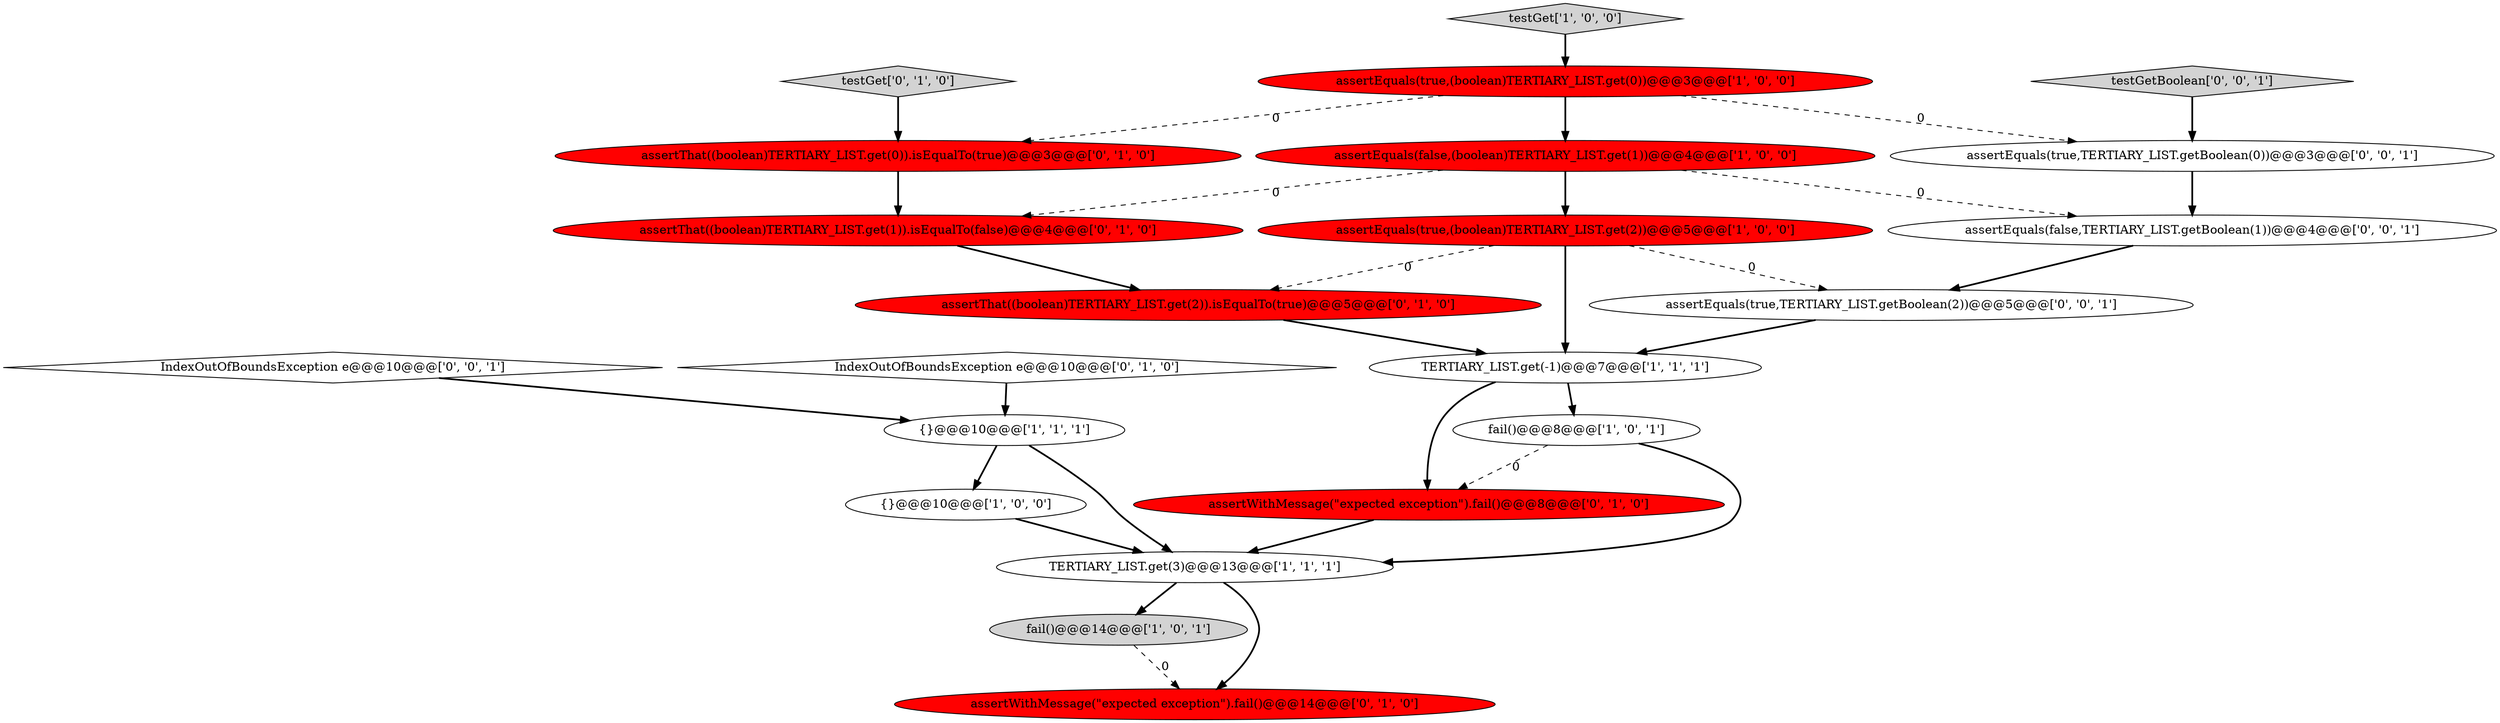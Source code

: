 digraph {
14 [style = filled, label = "assertThat((boolean)TERTIARY_LIST.get(1)).isEqualTo(false)@@@4@@@['0', '1', '0']", fillcolor = red, shape = ellipse image = "AAA1AAABBB2BBB"];
5 [style = filled, label = "TERTIARY_LIST.get(3)@@@13@@@['1', '1', '1']", fillcolor = white, shape = ellipse image = "AAA0AAABBB1BBB"];
1 [style = filled, label = "{}@@@10@@@['1', '0', '0']", fillcolor = white, shape = ellipse image = "AAA0AAABBB1BBB"];
17 [style = filled, label = "IndexOutOfBoundsException e@@@10@@@['0', '0', '1']", fillcolor = white, shape = diamond image = "AAA0AAABBB3BBB"];
9 [style = filled, label = "assertEquals(true,(boolean)TERTIARY_LIST.get(2))@@@5@@@['1', '0', '0']", fillcolor = red, shape = ellipse image = "AAA1AAABBB1BBB"];
2 [style = filled, label = "assertEquals(true,(boolean)TERTIARY_LIST.get(0))@@@3@@@['1', '0', '0']", fillcolor = red, shape = ellipse image = "AAA1AAABBB1BBB"];
12 [style = filled, label = "assertThat((boolean)TERTIARY_LIST.get(2)).isEqualTo(true)@@@5@@@['0', '1', '0']", fillcolor = red, shape = ellipse image = "AAA1AAABBB2BBB"];
15 [style = filled, label = "assertWithMessage(\"expected exception\").fail()@@@8@@@['0', '1', '0']", fillcolor = red, shape = ellipse image = "AAA1AAABBB2BBB"];
18 [style = filled, label = "assertEquals(false,TERTIARY_LIST.getBoolean(1))@@@4@@@['0', '0', '1']", fillcolor = white, shape = ellipse image = "AAA0AAABBB3BBB"];
8 [style = filled, label = "{}@@@10@@@['1', '1', '1']", fillcolor = white, shape = ellipse image = "AAA0AAABBB1BBB"];
6 [style = filled, label = "TERTIARY_LIST.get(-1)@@@7@@@['1', '1', '1']", fillcolor = white, shape = ellipse image = "AAA0AAABBB1BBB"];
7 [style = filled, label = "fail()@@@8@@@['1', '0', '1']", fillcolor = white, shape = ellipse image = "AAA0AAABBB1BBB"];
11 [style = filled, label = "IndexOutOfBoundsException e@@@10@@@['0', '1', '0']", fillcolor = white, shape = diamond image = "AAA0AAABBB2BBB"];
20 [style = filled, label = "assertEquals(true,TERTIARY_LIST.getBoolean(0))@@@3@@@['0', '0', '1']", fillcolor = white, shape = ellipse image = "AAA0AAABBB3BBB"];
21 [style = filled, label = "testGetBoolean['0', '0', '1']", fillcolor = lightgray, shape = diamond image = "AAA0AAABBB3BBB"];
0 [style = filled, label = "fail()@@@14@@@['1', '0', '1']", fillcolor = lightgray, shape = ellipse image = "AAA0AAABBB1BBB"];
16 [style = filled, label = "assertWithMessage(\"expected exception\").fail()@@@14@@@['0', '1', '0']", fillcolor = red, shape = ellipse image = "AAA1AAABBB2BBB"];
13 [style = filled, label = "assertThat((boolean)TERTIARY_LIST.get(0)).isEqualTo(true)@@@3@@@['0', '1', '0']", fillcolor = red, shape = ellipse image = "AAA1AAABBB2BBB"];
10 [style = filled, label = "testGet['0', '1', '0']", fillcolor = lightgray, shape = diamond image = "AAA0AAABBB2BBB"];
3 [style = filled, label = "assertEquals(false,(boolean)TERTIARY_LIST.get(1))@@@4@@@['1', '0', '0']", fillcolor = red, shape = ellipse image = "AAA1AAABBB1BBB"];
4 [style = filled, label = "testGet['1', '0', '0']", fillcolor = lightgray, shape = diamond image = "AAA0AAABBB1BBB"];
19 [style = filled, label = "assertEquals(true,TERTIARY_LIST.getBoolean(2))@@@5@@@['0', '0', '1']", fillcolor = white, shape = ellipse image = "AAA0AAABBB3BBB"];
1->5 [style = bold, label=""];
17->8 [style = bold, label=""];
2->20 [style = dashed, label="0"];
3->18 [style = dashed, label="0"];
2->3 [style = bold, label=""];
0->16 [style = dashed, label="0"];
18->19 [style = bold, label=""];
4->2 [style = bold, label=""];
19->6 [style = bold, label=""];
12->6 [style = bold, label=""];
15->5 [style = bold, label=""];
6->15 [style = bold, label=""];
9->6 [style = bold, label=""];
5->16 [style = bold, label=""];
3->9 [style = bold, label=""];
8->1 [style = bold, label=""];
20->18 [style = bold, label=""];
9->19 [style = dashed, label="0"];
7->5 [style = bold, label=""];
21->20 [style = bold, label=""];
8->5 [style = bold, label=""];
5->0 [style = bold, label=""];
10->13 [style = bold, label=""];
2->13 [style = dashed, label="0"];
14->12 [style = bold, label=""];
7->15 [style = dashed, label="0"];
11->8 [style = bold, label=""];
9->12 [style = dashed, label="0"];
3->14 [style = dashed, label="0"];
6->7 [style = bold, label=""];
13->14 [style = bold, label=""];
}
